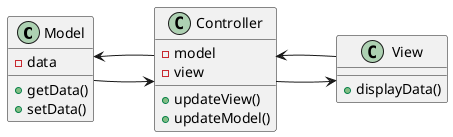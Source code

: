 @startuml
left to right direction
class Model {
    - data
    + getData()
    + setData()
}

class View {
    + displayData()
}

class Controller {
    - model
    - view
    + updateView()
    + updateModel()
}

Model --> Controller
View --> Controller
Controller --> Model
Controller --> View
@enduml